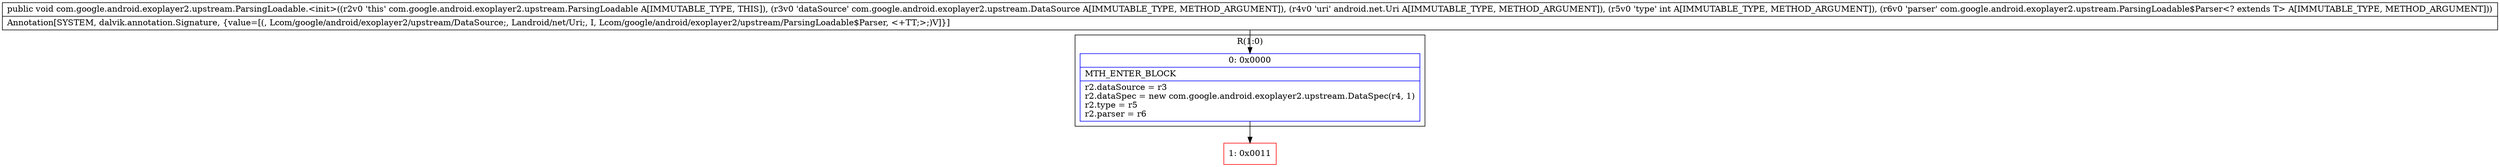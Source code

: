 digraph "CFG forcom.google.android.exoplayer2.upstream.ParsingLoadable.\<init\>(Lcom\/google\/android\/exoplayer2\/upstream\/DataSource;Landroid\/net\/Uri;ILcom\/google\/android\/exoplayer2\/upstream\/ParsingLoadable$Parser;)V" {
subgraph cluster_Region_1983895982 {
label = "R(1:0)";
node [shape=record,color=blue];
Node_0 [shape=record,label="{0\:\ 0x0000|MTH_ENTER_BLOCK\l|r2.dataSource = r3\lr2.dataSpec = new com.google.android.exoplayer2.upstream.DataSpec(r4, 1)\lr2.type = r5\lr2.parser = r6\l}"];
}
Node_1 [shape=record,color=red,label="{1\:\ 0x0011}"];
MethodNode[shape=record,label="{public void com.google.android.exoplayer2.upstream.ParsingLoadable.\<init\>((r2v0 'this' com.google.android.exoplayer2.upstream.ParsingLoadable A[IMMUTABLE_TYPE, THIS]), (r3v0 'dataSource' com.google.android.exoplayer2.upstream.DataSource A[IMMUTABLE_TYPE, METHOD_ARGUMENT]), (r4v0 'uri' android.net.Uri A[IMMUTABLE_TYPE, METHOD_ARGUMENT]), (r5v0 'type' int A[IMMUTABLE_TYPE, METHOD_ARGUMENT]), (r6v0 'parser' com.google.android.exoplayer2.upstream.ParsingLoadable$Parser\<? extends T\> A[IMMUTABLE_TYPE, METHOD_ARGUMENT]))  | Annotation[SYSTEM, dalvik.annotation.Signature, \{value=[(, Lcom\/google\/android\/exoplayer2\/upstream\/DataSource;, Landroid\/net\/Uri;, I, Lcom\/google\/android\/exoplayer2\/upstream\/ParsingLoadable$Parser, \<+TT;\>;)V]\}]\l}"];
MethodNode -> Node_0;
Node_0 -> Node_1;
}

